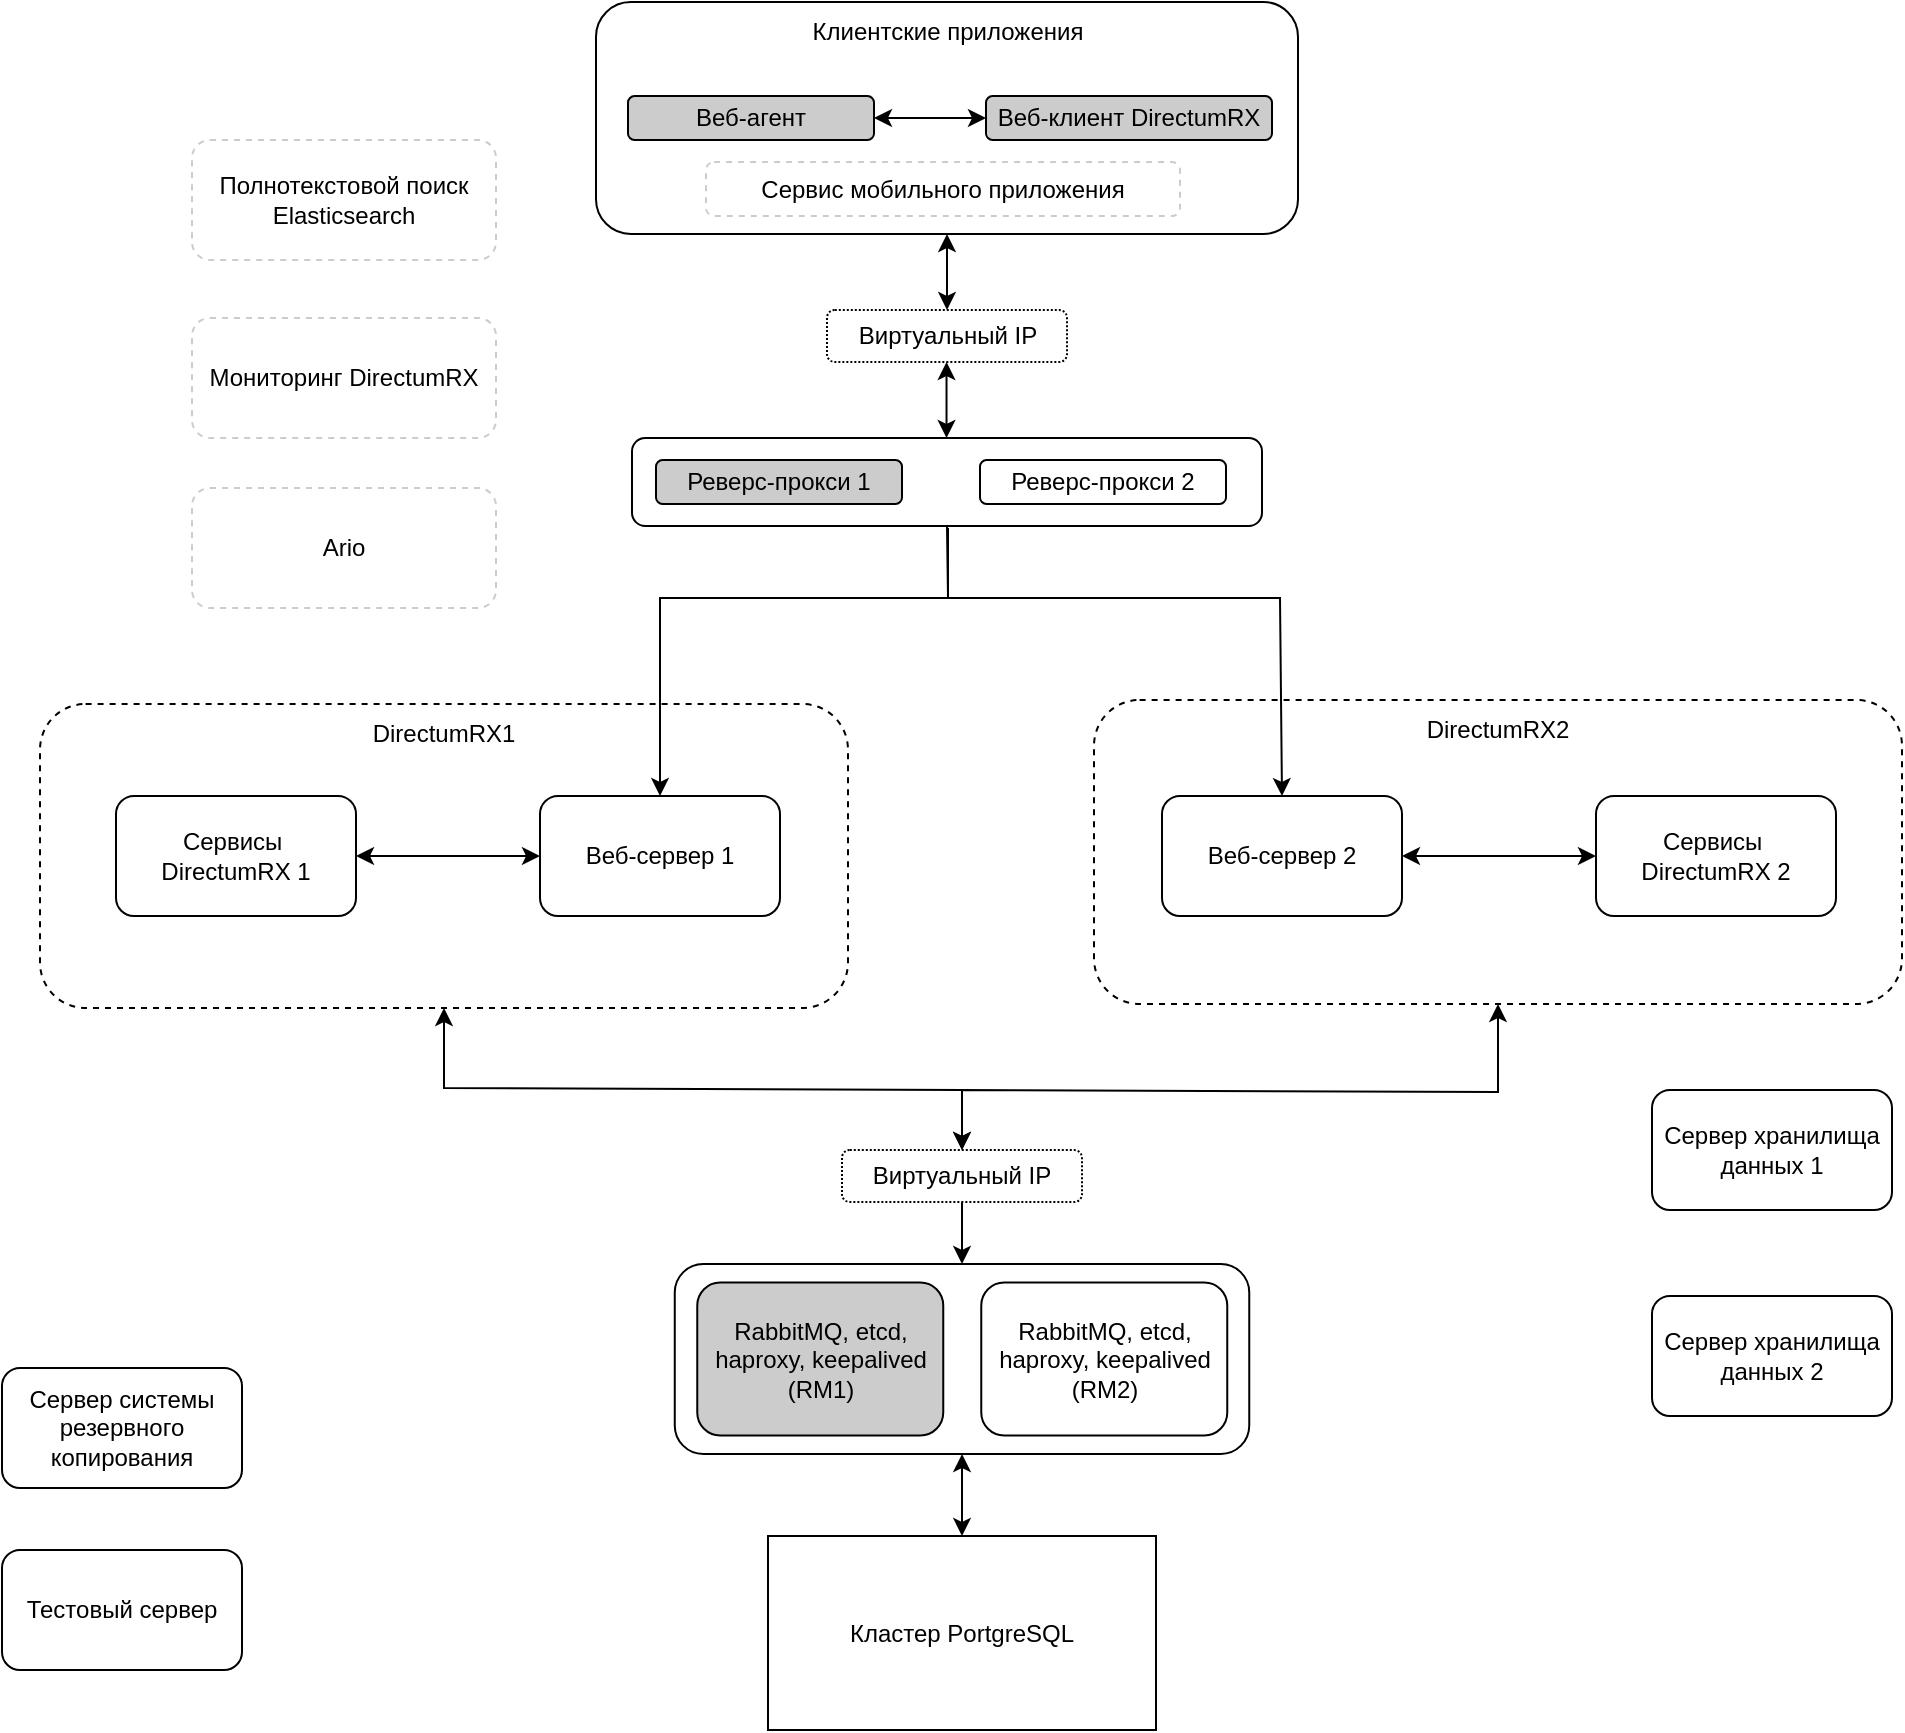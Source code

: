 <mxfile version="24.8.6">
  <diagram name="Страница — 1" id="taSbxQqE9CDGUTEGkazy">
    <mxGraphModel dx="2853" dy="1143" grid="0" gridSize="10" guides="1" tooltips="1" connect="1" arrows="1" fold="1" page="1" pageScale="1" pageWidth="827" pageHeight="1169" math="0" shadow="0">
      <root>
        <mxCell id="0" />
        <mxCell id="1" parent="0" />
        <mxCell id="DbNHtFCvX-FUhnpGTAhA-1" value="" style="rounded=1;whiteSpace=wrap;html=1;" parent="1" vertex="1">
          <mxGeometry x="240" y="410" width="351" height="116" as="geometry" />
        </mxCell>
        <mxCell id="DbNHtFCvX-FUhnpGTAhA-2" value="Клиентские приложения" style="text;html=1;align=center;verticalAlign=middle;whiteSpace=wrap;rounded=0;" parent="1" vertex="1">
          <mxGeometry x="316.5" y="410" width="198" height="30" as="geometry" />
        </mxCell>
        <mxCell id="DbNHtFCvX-FUhnpGTAhA-3" value="Веб-агент" style="rounded=1;whiteSpace=wrap;html=1;fillColor=#CCCCCC;" parent="1" vertex="1">
          <mxGeometry x="256" y="457" width="123" height="22" as="geometry" />
        </mxCell>
        <mxCell id="DbNHtFCvX-FUhnpGTAhA-5" value="Веб-клиент DirectumRX" style="rounded=1;whiteSpace=wrap;html=1;fillColor=#CCCCCC;" parent="1" vertex="1">
          <mxGeometry x="435" y="457" width="143" height="22" as="geometry" />
        </mxCell>
        <mxCell id="DbNHtFCvX-FUhnpGTAhA-6" value="" style="endArrow=classic;startArrow=classic;html=1;rounded=0;exitX=1;exitY=0.5;exitDx=0;exitDy=0;entryX=0;entryY=0.5;entryDx=0;entryDy=0;" parent="1" source="DbNHtFCvX-FUhnpGTAhA-3" target="DbNHtFCvX-FUhnpGTAhA-5" edge="1">
          <mxGeometry width="50" height="50" relative="1" as="geometry">
            <mxPoint x="389" y="502" as="sourcePoint" />
            <mxPoint x="439" y="452" as="targetPoint" />
          </mxGeometry>
        </mxCell>
        <mxCell id="DbNHtFCvX-FUhnpGTAhA-7" value="Виртуальный IP" style="rounded=1;whiteSpace=wrap;html=1;fillStyle=auto;dashed=1;dashPattern=1 1;" parent="1" vertex="1">
          <mxGeometry x="355.5" y="564" width="120" height="26" as="geometry" />
        </mxCell>
        <mxCell id="DbNHtFCvX-FUhnpGTAhA-8" value="" style="endArrow=classic;startArrow=classic;html=1;rounded=0;entryX=0.5;entryY=1;entryDx=0;entryDy=0;exitX=0.5;exitY=0;exitDx=0;exitDy=0;" parent="1" source="DbNHtFCvX-FUhnpGTAhA-7" target="DbNHtFCvX-FUhnpGTAhA-1" edge="1">
          <mxGeometry width="50" height="50" relative="1" as="geometry">
            <mxPoint x="388" y="571" as="sourcePoint" />
            <mxPoint x="438" y="521" as="targetPoint" />
          </mxGeometry>
        </mxCell>
        <mxCell id="DbNHtFCvX-FUhnpGTAhA-9" value="" style="rounded=1;whiteSpace=wrap;html=1;" parent="1" vertex="1">
          <mxGeometry x="258" y="628" width="315" height="44" as="geometry" />
        </mxCell>
        <mxCell id="DbNHtFCvX-FUhnpGTAhA-10" value="Реверс-прокси 1" style="rounded=1;whiteSpace=wrap;html=1;fillColor=#CCCCCC;" parent="1" vertex="1">
          <mxGeometry x="270" y="639" width="123" height="22" as="geometry" />
        </mxCell>
        <mxCell id="DbNHtFCvX-FUhnpGTAhA-11" value="Реверс-прокси 2" style="rounded=1;whiteSpace=wrap;html=1;fillColor=#FFFFFF;" parent="1" vertex="1">
          <mxGeometry x="432" y="639" width="123" height="22" as="geometry" />
        </mxCell>
        <mxCell id="DbNHtFCvX-FUhnpGTAhA-12" value="" style="endArrow=classic;startArrow=classic;html=1;rounded=0;entryX=0.5;entryY=1;entryDx=0;entryDy=0;exitX=0.5;exitY=0;exitDx=0;exitDy=0;" parent="1" edge="1">
          <mxGeometry width="50" height="50" relative="1" as="geometry">
            <mxPoint x="415.26" y="628" as="sourcePoint" />
            <mxPoint x="415.26" y="590" as="targetPoint" />
          </mxGeometry>
        </mxCell>
        <mxCell id="DbNHtFCvX-FUhnpGTAhA-13" value="" style="rounded=1;whiteSpace=wrap;html=1;dashed=1;" parent="1" vertex="1">
          <mxGeometry x="-38" y="761" width="404" height="152" as="geometry" />
        </mxCell>
        <mxCell id="DbNHtFCvX-FUhnpGTAhA-14" value="DirectumRX1" style="text;html=1;align=center;verticalAlign=middle;whiteSpace=wrap;rounded=0;" parent="1" vertex="1">
          <mxGeometry x="134" y="761" width="60" height="30" as="geometry" />
        </mxCell>
        <mxCell id="DbNHtFCvX-FUhnpGTAhA-15" value="" style="rounded=1;whiteSpace=wrap;html=1;dashed=1;" parent="1" vertex="1">
          <mxGeometry x="489" y="759" width="404" height="152" as="geometry" />
        </mxCell>
        <mxCell id="DbNHtFCvX-FUhnpGTAhA-16" value="DirectumRX2" style="text;html=1;align=center;verticalAlign=middle;whiteSpace=wrap;rounded=0;" parent="1" vertex="1">
          <mxGeometry x="661" y="759" width="60" height="30" as="geometry" />
        </mxCell>
        <mxCell id="DbNHtFCvX-FUhnpGTAhA-18" value="" style="endArrow=classic;html=1;rounded=0;exitX=0.5;exitY=1;exitDx=0;exitDy=0;entryX=0.5;entryY=0;entryDx=0;entryDy=0;" parent="1" source="DbNHtFCvX-FUhnpGTAhA-9" target="DbNHtFCvX-FUhnpGTAhA-20" edge="1">
          <mxGeometry width="50" height="50" relative="1" as="geometry">
            <mxPoint x="343" y="739" as="sourcePoint" />
            <mxPoint x="393" y="689" as="targetPoint" />
            <Array as="points">
              <mxPoint x="416" y="708" />
              <mxPoint x="272" y="708" />
            </Array>
          </mxGeometry>
        </mxCell>
        <mxCell id="DbNHtFCvX-FUhnpGTAhA-19" value="" style="endArrow=classic;html=1;rounded=0;entryX=0.5;entryY=0;entryDx=0;entryDy=0;" parent="1" target="DbNHtFCvX-FUhnpGTAhA-21" edge="1">
          <mxGeometry width="50" height="50" relative="1" as="geometry">
            <mxPoint x="416" y="673" as="sourcePoint" />
            <mxPoint x="612" y="698" as="targetPoint" />
            <Array as="points">
              <mxPoint x="416" y="708" />
              <mxPoint x="582" y="708" />
            </Array>
          </mxGeometry>
        </mxCell>
        <mxCell id="DbNHtFCvX-FUhnpGTAhA-20" value="Веб-сервер 1" style="rounded=1;whiteSpace=wrap;html=1;" parent="1" vertex="1">
          <mxGeometry x="212" y="807" width="120" height="60" as="geometry" />
        </mxCell>
        <mxCell id="DbNHtFCvX-FUhnpGTAhA-21" value="Веб-сервер 2" style="rounded=1;whiteSpace=wrap;html=1;" parent="1" vertex="1">
          <mxGeometry x="523" y="807" width="120" height="60" as="geometry" />
        </mxCell>
        <mxCell id="DbNHtFCvX-FUhnpGTAhA-22" value="Сервисы&amp;nbsp;&lt;div&gt;DirectumRX 1&lt;/div&gt;" style="rounded=1;whiteSpace=wrap;html=1;" parent="1" vertex="1">
          <mxGeometry y="807" width="120" height="60" as="geometry" />
        </mxCell>
        <mxCell id="DbNHtFCvX-FUhnpGTAhA-23" value="Сервисы&amp;nbsp;&lt;div&gt;DirectumRX 2&lt;/div&gt;" style="rounded=1;whiteSpace=wrap;html=1;" parent="1" vertex="1">
          <mxGeometry x="740" y="807" width="120" height="60" as="geometry" />
        </mxCell>
        <mxCell id="DbNHtFCvX-FUhnpGTAhA-24" value="" style="endArrow=classic;startArrow=classic;html=1;rounded=0;exitX=1;exitY=0.5;exitDx=0;exitDy=0;entryX=0;entryY=0.5;entryDx=0;entryDy=0;" parent="1" source="DbNHtFCvX-FUhnpGTAhA-22" target="DbNHtFCvX-FUhnpGTAhA-20" edge="1">
          <mxGeometry width="50" height="50" relative="1" as="geometry">
            <mxPoint x="148" y="886" as="sourcePoint" />
            <mxPoint x="198" y="836" as="targetPoint" />
          </mxGeometry>
        </mxCell>
        <mxCell id="DbNHtFCvX-FUhnpGTAhA-25" value="" style="endArrow=classic;startArrow=classic;html=1;rounded=0;exitX=1;exitY=0.5;exitDx=0;exitDy=0;entryX=0;entryY=0.5;entryDx=0;entryDy=0;" parent="1" source="DbNHtFCvX-FUhnpGTAhA-21" target="DbNHtFCvX-FUhnpGTAhA-23" edge="1">
          <mxGeometry width="50" height="50" relative="1" as="geometry">
            <mxPoint x="684" y="864" as="sourcePoint" />
            <mxPoint x="734" y="814" as="targetPoint" />
          </mxGeometry>
        </mxCell>
        <mxCell id="DbNHtFCvX-FUhnpGTAhA-26" value="Виртуальный IP" style="rounded=1;whiteSpace=wrap;html=1;fillStyle=auto;dashed=1;dashPattern=1 1;" parent="1" vertex="1">
          <mxGeometry x="363" y="984" width="120" height="26" as="geometry" />
        </mxCell>
        <mxCell id="DbNHtFCvX-FUhnpGTAhA-27" value="" style="endArrow=classic;startArrow=classic;html=1;rounded=0;exitX=0.5;exitY=1;exitDx=0;exitDy=0;entryX=0.5;entryY=0;entryDx=0;entryDy=0;" parent="1" source="DbNHtFCvX-FUhnpGTAhA-13" target="DbNHtFCvX-FUhnpGTAhA-26" edge="1">
          <mxGeometry width="50" height="50" relative="1" as="geometry">
            <mxPoint x="279" y="994" as="sourcePoint" />
            <mxPoint x="329" y="944" as="targetPoint" />
            <Array as="points">
              <mxPoint x="164" y="953" />
              <mxPoint x="423" y="954" />
            </Array>
          </mxGeometry>
        </mxCell>
        <mxCell id="DbNHtFCvX-FUhnpGTAhA-28" value="" style="endArrow=classic;startArrow=classic;html=1;rounded=0;exitX=0.5;exitY=0;exitDx=0;exitDy=0;entryX=0.5;entryY=1;entryDx=0;entryDy=0;" parent="1" source="DbNHtFCvX-FUhnpGTAhA-26" target="DbNHtFCvX-FUhnpGTAhA-15" edge="1">
          <mxGeometry width="50" height="50" relative="1" as="geometry">
            <mxPoint x="514" y="990" as="sourcePoint" />
            <mxPoint x="564" y="940" as="targetPoint" />
            <Array as="points">
              <mxPoint x="423" y="954" />
              <mxPoint x="691" y="955" />
            </Array>
          </mxGeometry>
        </mxCell>
        <mxCell id="DbNHtFCvX-FUhnpGTAhA-29" value="" style="rounded=1;whiteSpace=wrap;html=1;" parent="1" vertex="1">
          <mxGeometry x="279.38" y="1041" width="287.25" height="95" as="geometry" />
        </mxCell>
        <mxCell id="DbNHtFCvX-FUhnpGTAhA-30" value="RabbitMQ, etcd, haproxy, keepalived&lt;br&gt;(RM1)" style="rounded=1;whiteSpace=wrap;html=1;fillColor=#CCCCCC;" parent="1" vertex="1">
          <mxGeometry x="290.63" y="1050.25" width="123" height="76.5" as="geometry" />
        </mxCell>
        <mxCell id="DbNHtFCvX-FUhnpGTAhA-32" value="RabbitMQ, etcd, haproxy, keepalived&lt;br&gt;(RM2)" style="rounded=1;whiteSpace=wrap;html=1;fillColor=#FFFFFF;" parent="1" vertex="1">
          <mxGeometry x="432.63" y="1050.25" width="123" height="76.5" as="geometry" />
        </mxCell>
        <mxCell id="DbNHtFCvX-FUhnpGTAhA-33" value="" style="endArrow=classic;html=1;rounded=0;exitX=0.5;exitY=1;exitDx=0;exitDy=0;entryX=0.5;entryY=0;entryDx=0;entryDy=0;" parent="1" source="DbNHtFCvX-FUhnpGTAhA-26" target="DbNHtFCvX-FUhnpGTAhA-29" edge="1">
          <mxGeometry width="50" height="50" relative="1" as="geometry">
            <mxPoint x="547" y="1090" as="sourcePoint" />
            <mxPoint x="597" y="1040" as="targetPoint" />
          </mxGeometry>
        </mxCell>
        <mxCell id="DbNHtFCvX-FUhnpGTAhA-35" value="Кластер PortgreSQL" style="rounded=0;whiteSpace=wrap;html=1;" parent="1" vertex="1">
          <mxGeometry x="326" y="1177" width="194" height="97" as="geometry" />
        </mxCell>
        <mxCell id="DbNHtFCvX-FUhnpGTAhA-37" value="" style="endArrow=classic;startArrow=classic;html=1;rounded=0;entryX=0.5;entryY=1;entryDx=0;entryDy=0;exitX=0.5;exitY=0;exitDx=0;exitDy=0;" parent="1" source="DbNHtFCvX-FUhnpGTAhA-35" target="DbNHtFCvX-FUhnpGTAhA-29" edge="1">
          <mxGeometry width="50" height="50" relative="1" as="geometry">
            <mxPoint x="426" y="1211" as="sourcePoint" />
            <mxPoint x="476" y="1166" as="targetPoint" />
          </mxGeometry>
        </mxCell>
        <mxCell id="DbNHtFCvX-FUhnpGTAhA-38" value="Сервер системы резервного копирования" style="rounded=1;whiteSpace=wrap;html=1;" parent="1" vertex="1">
          <mxGeometry x="-57" y="1093" width="120" height="60" as="geometry" />
        </mxCell>
        <mxCell id="DbNHtFCvX-FUhnpGTAhA-39" value="Сервер хранилища данных 1" style="rounded=1;whiteSpace=wrap;html=1;" parent="1" vertex="1">
          <mxGeometry x="768" y="954" width="120" height="60" as="geometry" />
        </mxCell>
        <mxCell id="DbNHtFCvX-FUhnpGTAhA-40" value="Сервер хранилища данных 2" style="rounded=1;whiteSpace=wrap;html=1;" parent="1" vertex="1">
          <mxGeometry x="768" y="1057" width="120" height="60" as="geometry" />
        </mxCell>
        <mxCell id="DbNHtFCvX-FUhnpGTAhA-41" value="Сервис мобильного приложения" style="rounded=1;whiteSpace=wrap;html=1;dashed=1;strokeColor=#CCCCCC;" parent="1" vertex="1">
          <mxGeometry x="295" y="490" width="237" height="27" as="geometry" />
        </mxCell>
        <mxCell id="DbNHtFCvX-FUhnpGTAhA-42" value="Полнотекстовой поиск Elasticsearch" style="rounded=1;whiteSpace=wrap;html=1;dashed=1;strokeColor=#CCCCCC;" parent="1" vertex="1">
          <mxGeometry x="38" y="479" width="152" height="60" as="geometry" />
        </mxCell>
        <mxCell id="DbNHtFCvX-FUhnpGTAhA-43" value="Мониторинг DirectumRX" style="rounded=1;whiteSpace=wrap;html=1;dashed=1;strokeColor=#CCCCCC;" parent="1" vertex="1">
          <mxGeometry x="38" y="568" width="152" height="60" as="geometry" />
        </mxCell>
        <mxCell id="DbNHtFCvX-FUhnpGTAhA-45" value="Ario" style="rounded=1;whiteSpace=wrap;html=1;dashed=1;strokeColor=#CCCCCC;" parent="1" vertex="1">
          <mxGeometry x="38" y="653" width="152" height="60" as="geometry" />
        </mxCell>
        <mxCell id="DbNHtFCvX-FUhnpGTAhA-48" value="Тестовый сервер" style="rounded=1;whiteSpace=wrap;html=1;" parent="1" vertex="1">
          <mxGeometry x="-57" y="1184" width="120" height="60" as="geometry" />
        </mxCell>
      </root>
    </mxGraphModel>
  </diagram>
</mxfile>
